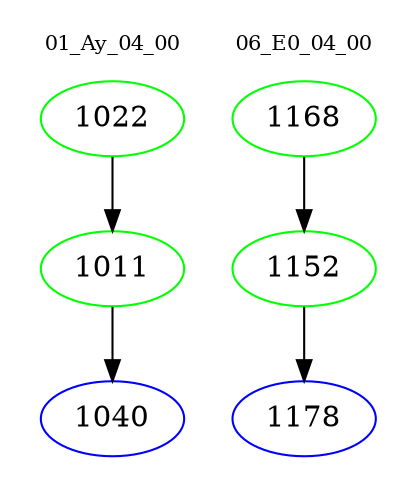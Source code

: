 digraph{
subgraph cluster_0 {
color = white
label = "01_Ay_04_00";
fontsize=10;
T0_1022 [label="1022", color="green"]
T0_1022 -> T0_1011 [color="black"]
T0_1011 [label="1011", color="green"]
T0_1011 -> T0_1040 [color="black"]
T0_1040 [label="1040", color="blue"]
}
subgraph cluster_1 {
color = white
label = "06_E0_04_00";
fontsize=10;
T1_1168 [label="1168", color="green"]
T1_1168 -> T1_1152 [color="black"]
T1_1152 [label="1152", color="green"]
T1_1152 -> T1_1178 [color="black"]
T1_1178 [label="1178", color="blue"]
}
}
